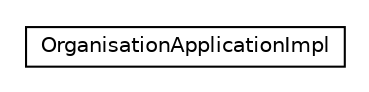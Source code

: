 #!/usr/local/bin/dot
#
# Class diagram 
# Generated by UMLGraph version R5_6_6-8-g8d7759 (http://www.umlgraph.org/)
#

digraph G {
	edge [fontname="Helvetica",fontsize=10,labelfontname="Helvetica",labelfontsize=10];
	node [fontname="Helvetica",fontsize=10,shape=plaintext];
	nodesep=0.25;
	ranksep=0.5;
	// org.dddlib.organisation.application.impl.OrganisationApplicationImpl
	c17631 [label=<<table title="org.dddlib.organisation.application.impl.OrganisationApplicationImpl" border="0" cellborder="1" cellspacing="0" cellpadding="2" port="p" href="./OrganisationApplicationImpl.html">
		<tr><td><table border="0" cellspacing="0" cellpadding="1">
<tr><td align="center" balign="center"> OrganisationApplicationImpl </td></tr>
		</table></td></tr>
		</table>>, URL="./OrganisationApplicationImpl.html", fontname="Helvetica", fontcolor="black", fontsize=10.0];
}

